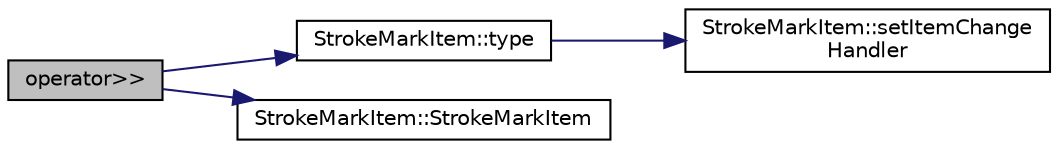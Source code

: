 digraph "operator&gt;&gt;"
{
  edge [fontname="Helvetica",fontsize="10",labelfontname="Helvetica",labelfontsize="10"];
  node [fontname="Helvetica",fontsize="10",shape=record];
  rankdir="LR";
  Node4 [label="operator\>\>",height=0.2,width=0.4,color="black", fillcolor="grey75", style="filled", fontcolor="black"];
  Node4 -> Node5 [color="midnightblue",fontsize="10",style="solid",fontname="Helvetica"];
  Node5 [label="StrokeMarkItem::type",height=0.2,width=0.4,color="black", fillcolor="white", style="filled",URL="$class_stroke_mark_item.html#aa215afb337583ae2343b9d5a7b62df29"];
  Node5 -> Node6 [color="midnightblue",fontsize="10",style="solid",fontname="Helvetica"];
  Node6 [label="StrokeMarkItem::setItemChange\lHandler",height=0.2,width=0.4,color="black", fillcolor="white", style="filled",URL="$class_stroke_mark_item.html#a51b28e5fdad2d44fd0e0d73f7b301860",tooltip="This function is used to set a handler to handle some state change of the item from external..."];
  Node4 -> Node7 [color="midnightblue",fontsize="10",style="solid",fontname="Helvetica"];
  Node7 [label="StrokeMarkItem::StrokeMarkItem",height=0.2,width=0.4,color="black", fillcolor="white", style="filled",URL="$class_stroke_mark_item.html#aa90d9aa2139475f69b2cd417e8909436"];
}
